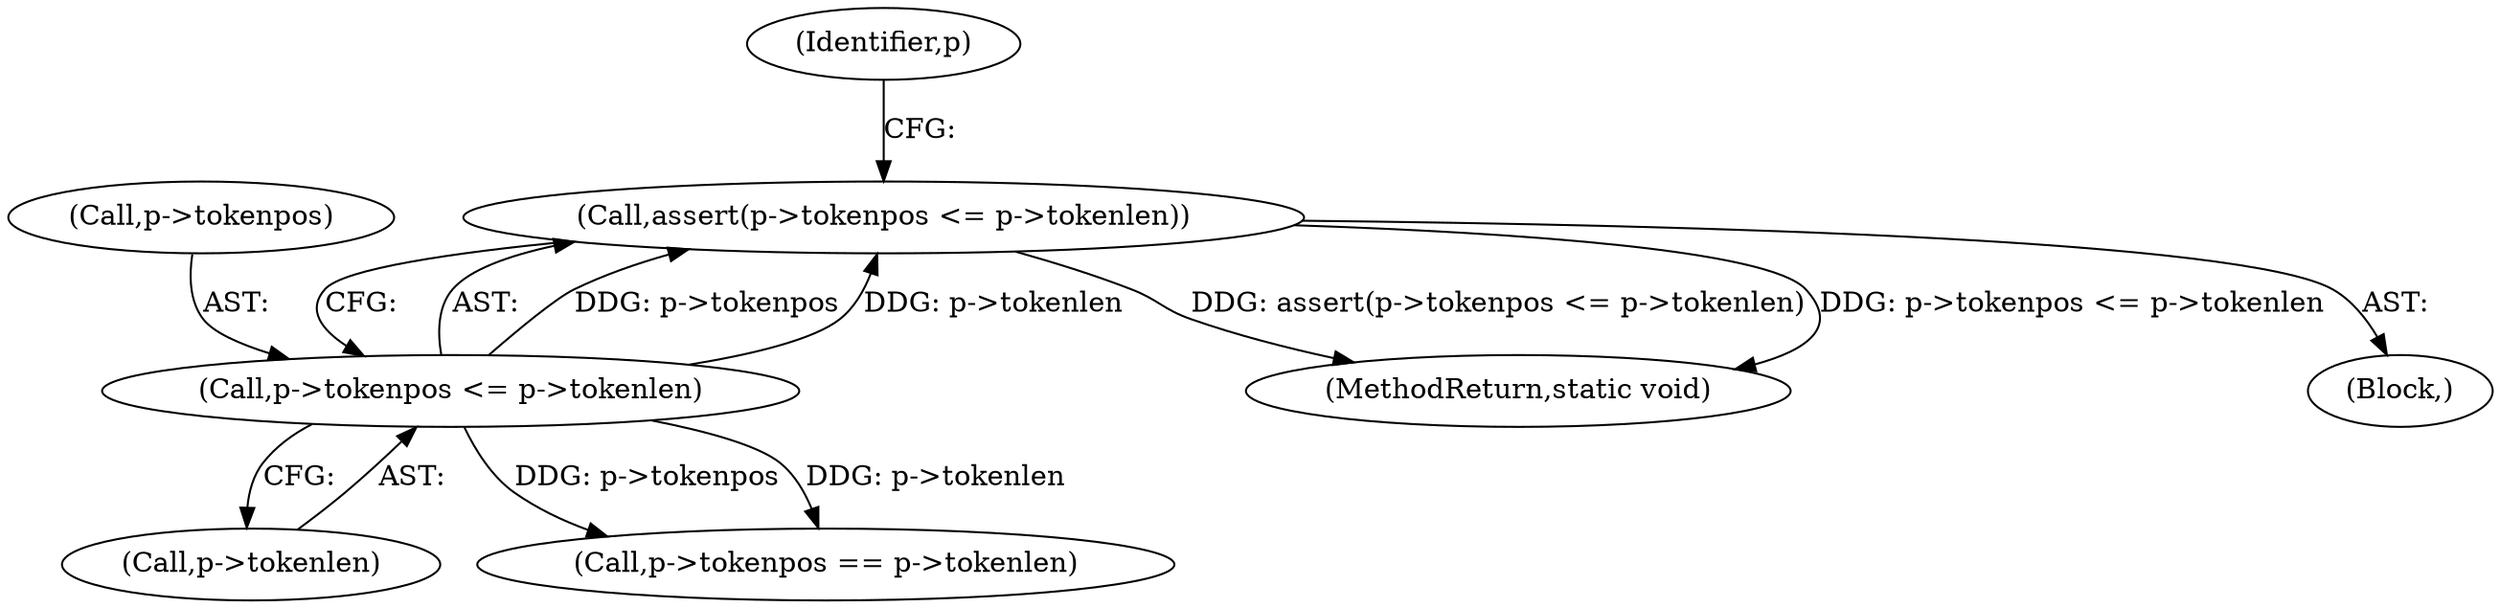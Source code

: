 digraph "0_jq_8eb1367ca44e772963e704a700ef72ae2e12babd_0@API" {
"1000104" [label="(Call,assert(p->tokenpos <= p->tokenlen))"];
"1000105" [label="(Call,p->tokenpos <= p->tokenlen)"];
"1000115" [label="(Identifier,p)"];
"1000104" [label="(Call,assert(p->tokenpos <= p->tokenlen))"];
"1000109" [label="(Call,p->tokenlen)"];
"1000105" [label="(Call,p->tokenpos <= p->tokenlen)"];
"1000113" [label="(Call,p->tokenpos == p->tokenlen)"];
"1000103" [label="(Block,)"];
"1000161" [label="(MethodReturn,static void)"];
"1000106" [label="(Call,p->tokenpos)"];
"1000104" -> "1000103"  [label="AST: "];
"1000104" -> "1000105"  [label="CFG: "];
"1000105" -> "1000104"  [label="AST: "];
"1000115" -> "1000104"  [label="CFG: "];
"1000104" -> "1000161"  [label="DDG: assert(p->tokenpos <= p->tokenlen)"];
"1000104" -> "1000161"  [label="DDG: p->tokenpos <= p->tokenlen"];
"1000105" -> "1000104"  [label="DDG: p->tokenpos"];
"1000105" -> "1000104"  [label="DDG: p->tokenlen"];
"1000105" -> "1000109"  [label="CFG: "];
"1000106" -> "1000105"  [label="AST: "];
"1000109" -> "1000105"  [label="AST: "];
"1000105" -> "1000113"  [label="DDG: p->tokenpos"];
"1000105" -> "1000113"  [label="DDG: p->tokenlen"];
}
